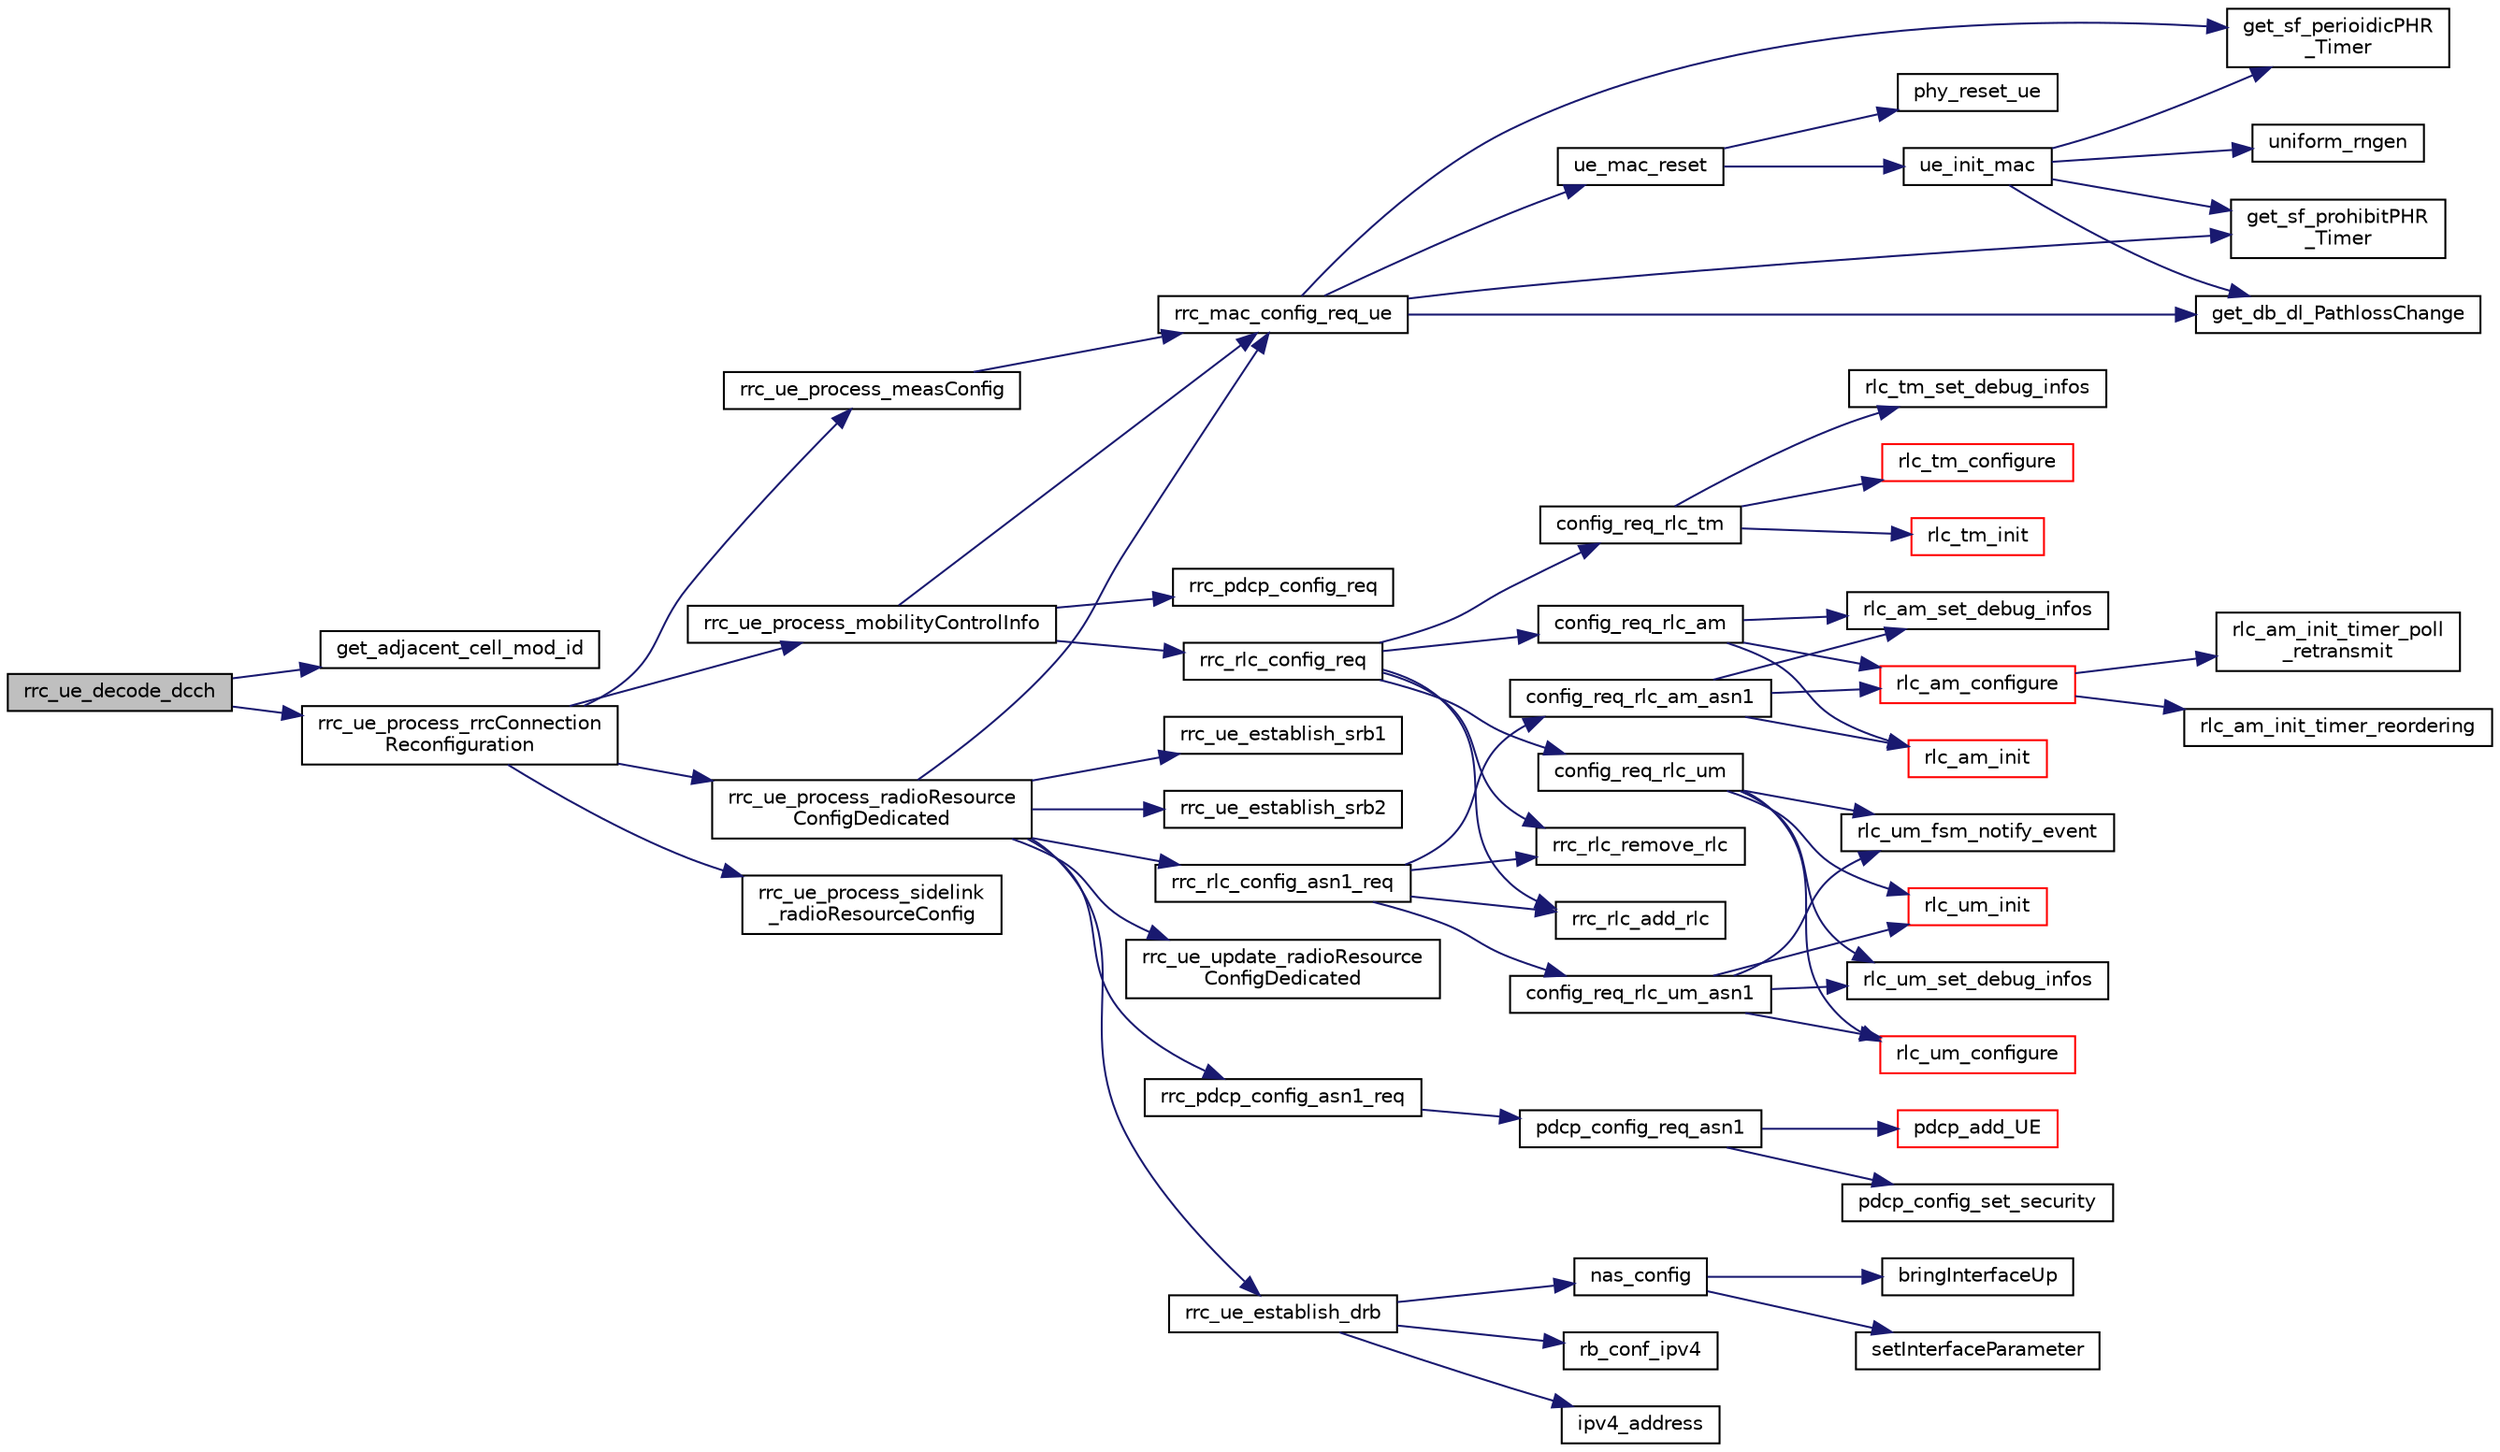 digraph "rrc_ue_decode_dcch"
{
 // LATEX_PDF_SIZE
  edge [fontname="Helvetica",fontsize="10",labelfontname="Helvetica",labelfontsize="10"];
  node [fontname="Helvetica",fontsize="10",shape=record];
  rankdir="LR";
  Node1 [label="rrc_ue_decode_dcch",height=0.2,width=0.4,color="black", fillcolor="grey75", style="filled", fontcolor="black",tooltip="Decodes a DL-DCCH message and invokes appropriate routine to handle the message."];
  Node1 -> Node2 [color="midnightblue",fontsize="10",style="solid",fontname="Helvetica"];
  Node2 [label="get_adjacent_cell_mod_id",height=0.2,width=0.4,color="black", fillcolor="white", style="filled",URL="$asn1__msg_8c.html#ae92d7c2ee6f04017d9fff7f01fcf3eab",tooltip=" "];
  Node1 -> Node3 [color="midnightblue",fontsize="10",style="solid",fontname="Helvetica"];
  Node3 [label="rrc_ue_process_rrcConnection\lReconfiguration",height=0.2,width=0.4,color="black", fillcolor="white", style="filled",URL="$group____rrc.html#ga69b91ce240794d9ff2ea05e081a0cb71",tooltip="process the received rrcConnectionReconfiguration message at UE"];
  Node3 -> Node4 [color="midnightblue",fontsize="10",style="solid",fontname="Helvetica"];
  Node4 [label="rrc_ue_process_measConfig",height=0.2,width=0.4,color="black", fillcolor="white", style="filled",URL="$group____rrc.html#ga999d668c95a4d7f8a43f2b0abfd3428a",tooltip="Process a measConfig Message and configure PHY/MAC."];
  Node4 -> Node5 [color="midnightblue",fontsize="10",style="solid",fontname="Helvetica"];
  Node5 [label="rrc_mac_config_req_ue",height=0.2,width=0.4,color="black", fillcolor="white", style="filled",URL="$group____mac.html#gafe15012710aa9742582216918ff0f028",tooltip="RRC eNB Configuration primitive for PHY/MAC. Allows configuration of PHY/MAC resources based on Syste..."];
  Node5 -> Node6 [color="midnightblue",fontsize="10",style="solid",fontname="Helvetica"];
  Node6 [label="get_db_dl_PathlossChange",height=0.2,width=0.4,color="black", fillcolor="white", style="filled",URL="$group____mac.html#ga764993404bc016bcd9dfebdd10aaaa14",tooltip="get the db form the path loss change configured by the higher layer"];
  Node5 -> Node7 [color="midnightblue",fontsize="10",style="solid",fontname="Helvetica"];
  Node7 [label="get_sf_perioidicPHR\l_Timer",height=0.2,width=0.4,color="black", fillcolor="white", style="filled",URL="$group____mac.html#gad66af9ea051d9714c152c74168103142",tooltip="get the number of subframe form the periodic PHR timer configured by the higher layer"];
  Node5 -> Node8 [color="midnightblue",fontsize="10",style="solid",fontname="Helvetica"];
  Node8 [label="get_sf_prohibitPHR\l_Timer",height=0.2,width=0.4,color="black", fillcolor="white", style="filled",URL="$group____mac.html#ga933ccf9b77944c58de0bfea4db388d95",tooltip="get the number of subframe form the prohibit PHR duration configured by the higher layer"];
  Node5 -> Node9 [color="midnightblue",fontsize="10",style="solid",fontname="Helvetica"];
  Node9 [label="ue_mac_reset",height=0.2,width=0.4,color="black", fillcolor="white", style="filled",URL="$group____mac.html#ga968bf9010590de196f107a6c6f8ed528",tooltip=" "];
  Node9 -> Node10 [color="midnightblue",fontsize="10",style="solid",fontname="Helvetica"];
  Node10 [label="phy_reset_ue",height=0.2,width=0.4,color="black", fillcolor="white", style="filled",URL="$config__ue_8c.html#a0fef1b3a3eb7a3467718f501d2371ea3",tooltip=" "];
  Node9 -> Node11 [color="midnightblue",fontsize="10",style="solid",fontname="Helvetica"];
  Node11 [label="ue_init_mac",height=0.2,width=0.4,color="black", fillcolor="white", style="filled",URL="$group____mac.html#gabdd32b2e7149305840a1af51bf155c50",tooltip=" "];
  Node11 -> Node6 [color="midnightblue",fontsize="10",style="solid",fontname="Helvetica"];
  Node11 -> Node7 [color="midnightblue",fontsize="10",style="solid",fontname="Helvetica"];
  Node11 -> Node8 [color="midnightblue",fontsize="10",style="solid",fontname="Helvetica"];
  Node11 -> Node12 [color="midnightblue",fontsize="10",style="solid",fontname="Helvetica"];
  Node12 [label="uniform_rngen",height=0.2,width=0.4,color="black", fillcolor="white", style="filled",URL="$group____mac.html#ga16686da47f6f375ecce38c22fa05ded7",tooltip=" "];
  Node3 -> Node13 [color="midnightblue",fontsize="10",style="solid",fontname="Helvetica"];
  Node13 [label="rrc_ue_process_mobilityControlInfo",height=0.2,width=0.4,color="black", fillcolor="white", style="filled",URL="$group____rrc.html#ga0d6ee5967ee0dbddb40ec83052365f16",tooltip="Process MobilityControlInfo Message to proceed with handover and configure PHY/MAC."];
  Node13 -> Node5 [color="midnightblue",fontsize="10",style="solid",fontname="Helvetica"];
  Node13 -> Node14 [color="midnightblue",fontsize="10",style="solid",fontname="Helvetica"];
  Node14 [label="rrc_pdcp_config_req",height=0.2,width=0.4,color="black", fillcolor="white", style="filled",URL="$group____pdcp.html#gad2564760b77425466b32c48b31a55657",tooltip=" "];
  Node13 -> Node15 [color="midnightblue",fontsize="10",style="solid",fontname="Helvetica"];
  Node15 [label="rrc_rlc_config_req",height=0.2,width=0.4,color="black", fillcolor="white", style="filled",URL="$group__em.html#ga2f494a81a809addcf8dd3fd74998fd62",tooltip="Function for RRC to configure a Radio Bearer."];
  Node15 -> Node16 [color="midnightblue",fontsize="10",style="solid",fontname="Helvetica"];
  Node16 [label="config_req_rlc_am",height=0.2,width=0.4,color="black", fillcolor="white", style="filled",URL="$group__em.html#gac39c7730fe681090aea4ba28f6e4431c",tooltip=" "];
  Node16 -> Node17 [color="midnightblue",fontsize="10",style="solid",fontname="Helvetica"];
  Node17 [label="rlc_am_configure",height=0.2,width=0.4,color="red", fillcolor="white", style="filled",URL="$group__em.html#gaf3b2cd84a936c90b896acba714d37f76",tooltip="Set RLC AM protocol parameters."];
  Node17 -> Node18 [color="midnightblue",fontsize="10",style="solid",fontname="Helvetica"];
  Node18 [label="rlc_am_init_timer_poll\l_retransmit",height=0.2,width=0.4,color="black", fillcolor="white", style="filled",URL="$group__em.html#gac07157a49820c01e5c4ed978d4655921",tooltip="Initialize the timer Poll-retransmit with RLC AM time-out config parameter."];
  Node17 -> Node19 [color="midnightblue",fontsize="10",style="solid",fontname="Helvetica"];
  Node19 [label="rlc_am_init_timer_reordering",height=0.2,width=0.4,color="black", fillcolor="white", style="filled",URL="$group__em.html#gad51249713b656cd4ff24741477a28695",tooltip="Initialize the timer reordering with RLC AM time-out config parameter."];
  Node16 -> Node21 [color="midnightblue",fontsize="10",style="solid",fontname="Helvetica"];
  Node21 [label="rlc_am_init",height=0.2,width=0.4,color="red", fillcolor="white", style="filled",URL="$group__em.html#ga5d6bf9b1b85f9335929bda3867cde24c",tooltip="Initialize the RLC AM protocol instance, reset variables, allocate buffers, lists,..."];
  Node16 -> Node24 [color="midnightblue",fontsize="10",style="solid",fontname="Helvetica"];
  Node24 [label="rlc_am_set_debug_infos",height=0.2,width=0.4,color="black", fillcolor="white", style="filled",URL="$group__em.html#ga7af095809b3110182b4beebe5c865a6e",tooltip=" "];
  Node15 -> Node25 [color="midnightblue",fontsize="10",style="solid",fontname="Helvetica"];
  Node25 [label="config_req_rlc_tm",height=0.2,width=0.4,color="black", fillcolor="white", style="filled",URL="$group__em.html#gad3eefb3e30ad80e455bae2057ac222a2",tooltip=" "];
  Node25 -> Node26 [color="midnightblue",fontsize="10",style="solid",fontname="Helvetica"];
  Node26 [label="rlc_tm_configure",height=0.2,width=0.4,color="red", fillcolor="white", style="filled",URL="$group__em.html#ga6549984f8a95798b30b05bdb89c2287d",tooltip="Configure RLC TM protocol parameters."];
  Node25 -> Node28 [color="midnightblue",fontsize="10",style="solid",fontname="Helvetica"];
  Node28 [label="rlc_tm_init",height=0.2,width=0.4,color="red", fillcolor="white", style="filled",URL="$group__em.html#ga352e09f8ba5d06b185f329ead794f547",tooltip="Initialize a RLC TM protocol instance, initialize all variables, lists, allocate buffers for making t..."];
  Node25 -> Node31 [color="midnightblue",fontsize="10",style="solid",fontname="Helvetica"];
  Node31 [label="rlc_tm_set_debug_infos",height=0.2,width=0.4,color="black", fillcolor="white", style="filled",URL="$group__em.html#gaabcec755feb3f6cc9785012785102348",tooltip=" "];
  Node15 -> Node32 [color="midnightblue",fontsize="10",style="solid",fontname="Helvetica"];
  Node32 [label="config_req_rlc_um",height=0.2,width=0.4,color="black", fillcolor="white", style="filled",URL="$group__em.html#ga6f506d55f4814fec4b085f72ede99565",tooltip=" "];
  Node32 -> Node33 [color="midnightblue",fontsize="10",style="solid",fontname="Helvetica"];
  Node33 [label="rlc_um_configure",height=0.2,width=0.4,color="red", fillcolor="white", style="filled",URL="$group__em.html#ga600588620219751cec5679ba0e3127cd",tooltip="Configure RLC UM protocol parameters."];
  Node32 -> Node36 [color="midnightblue",fontsize="10",style="solid",fontname="Helvetica"];
  Node36 [label="rlc_um_fsm_notify_event",height=0.2,width=0.4,color="black", fillcolor="white", style="filled",URL="$group__em.html#ga75987c28c1fdfac4f3ba001013a4fc7b",tooltip="Send an event to the RLC UM finite state machine."];
  Node32 -> Node37 [color="midnightblue",fontsize="10",style="solid",fontname="Helvetica"];
  Node37 [label="rlc_um_init",height=0.2,width=0.4,color="red", fillcolor="white", style="filled",URL="$group__em.html#ga7fd7aa9bdcb97d6cb653350e6011e94c",tooltip="Initialize a RLC UM protocol instance, initialize all variables, lists, allocate buffers for making t..."];
  Node32 -> Node38 [color="midnightblue",fontsize="10",style="solid",fontname="Helvetica"];
  Node38 [label="rlc_um_set_debug_infos",height=0.2,width=0.4,color="black", fillcolor="white", style="filled",URL="$group__em.html#gace9032f18521f8b89f56b0d054d7ed65",tooltip=" "];
  Node15 -> Node39 [color="midnightblue",fontsize="10",style="solid",fontname="Helvetica"];
  Node39 [label="rrc_rlc_add_rlc",height=0.2,width=0.4,color="black", fillcolor="white", style="filled",URL="$group__em.html#gaae8324006fc26e060416197b745d82d2",tooltip=" "];
  Node15 -> Node40 [color="midnightblue",fontsize="10",style="solid",fontname="Helvetica"];
  Node40 [label="rrc_rlc_remove_rlc",height=0.2,width=0.4,color="black", fillcolor="white", style="filled",URL="$group__em.html#ga4ddb06375ccc51dd862170704bd96085",tooltip="Remove a RLC protocol instance from a radio bearer."];
  Node3 -> Node41 [color="midnightblue",fontsize="10",style="solid",fontname="Helvetica"];
  Node41 [label="rrc_ue_process_radioResource\lConfigDedicated",height=0.2,width=0.4,color="black", fillcolor="white", style="filled",URL="$group____rrc.html#ga4a34b91b0d2ce41ace5eec79170facd8",tooltip="Process a RadioResourceConfigDedicated Message and configure PHY/MAC."];
  Node41 -> Node5 [color="midnightblue",fontsize="10",style="solid",fontname="Helvetica"];
  Node41 -> Node42 [color="midnightblue",fontsize="10",style="solid",fontname="Helvetica"];
  Node42 [label="rrc_pdcp_config_asn1_req",height=0.2,width=0.4,color="black", fillcolor="white", style="filled",URL="$group____pdcp.html#ga3e65d0ecf9f1939cbefcffa4f3c05d3f",tooltip=" "];
  Node42 -> Node43 [color="midnightblue",fontsize="10",style="solid",fontname="Helvetica"];
  Node43 [label="pdcp_config_req_asn1",height=0.2,width=0.4,color="black", fillcolor="white", style="filled",URL="$pdcp_8c.html#a10a68f41de0b08f250cfc44ed0844d1e",tooltip=" "];
  Node43 -> Node44 [color="midnightblue",fontsize="10",style="solid",fontname="Helvetica"];
  Node44 [label="pdcp_add_UE",height=0.2,width=0.4,color="red", fillcolor="white", style="filled",URL="$group____pdcp.html#ga9301f59627d547303091e69a615606dc",tooltip="Function (for RRC) to add a new UE in PDCP module."];
  Node43 -> Node46 [color="midnightblue",fontsize="10",style="solid",fontname="Helvetica"];
  Node46 [label="pdcp_config_set_security",height=0.2,width=0.4,color="black", fillcolor="white", style="filled",URL="$group____pdcp.html#gab521b1aae92b7b23482ff5a59b02d351",tooltip=" "];
  Node41 -> Node47 [color="midnightblue",fontsize="10",style="solid",fontname="Helvetica"];
  Node47 [label="rrc_rlc_config_asn1_req",height=0.2,width=0.4,color="black", fillcolor="white", style="filled",URL="$group__em.html#ga7b0216172f78c506c62b8284e78abae6",tooltip=" "];
  Node47 -> Node48 [color="midnightblue",fontsize="10",style="solid",fontname="Helvetica"];
  Node48 [label="config_req_rlc_am_asn1",height=0.2,width=0.4,color="black", fillcolor="white", style="filled",URL="$group__em.html#ga17a0977a663faabfec698e2ea771446f",tooltip=" "];
  Node48 -> Node17 [color="midnightblue",fontsize="10",style="solid",fontname="Helvetica"];
  Node48 -> Node21 [color="midnightblue",fontsize="10",style="solid",fontname="Helvetica"];
  Node48 -> Node24 [color="midnightblue",fontsize="10",style="solid",fontname="Helvetica"];
  Node47 -> Node49 [color="midnightblue",fontsize="10",style="solid",fontname="Helvetica"];
  Node49 [label="config_req_rlc_um_asn1",height=0.2,width=0.4,color="black", fillcolor="white", style="filled",URL="$group__em.html#ga349cec326628344a3896ab66accdfeec",tooltip=" "];
  Node49 -> Node33 [color="midnightblue",fontsize="10",style="solid",fontname="Helvetica"];
  Node49 -> Node36 [color="midnightblue",fontsize="10",style="solid",fontname="Helvetica"];
  Node49 -> Node37 [color="midnightblue",fontsize="10",style="solid",fontname="Helvetica"];
  Node49 -> Node38 [color="midnightblue",fontsize="10",style="solid",fontname="Helvetica"];
  Node47 -> Node39 [color="midnightblue",fontsize="10",style="solid",fontname="Helvetica"];
  Node47 -> Node40 [color="midnightblue",fontsize="10",style="solid",fontname="Helvetica"];
  Node41 -> Node50 [color="midnightblue",fontsize="10",style="solid",fontname="Helvetica"];
  Node50 [label="rrc_ue_establish_drb",height=0.2,width=0.4,color="black", fillcolor="white", style="filled",URL="$group____rrc.html#ga9aab6b87aa472761aa8496fde9515bfa",tooltip="Establish a DRB according to DRB_ToAddMod structure."];
  Node50 -> Node51 [color="midnightblue",fontsize="10",style="solid",fontname="Helvetica"];
  Node51 [label="ipv4_address",height=0.2,width=0.4,color="black", fillcolor="white", style="filled",URL="$nas__config_8h.html#ab3395d5cf9f94c424d4a8a340fe30187",tooltip=" "];
  Node50 -> Node52 [color="midnightblue",fontsize="10",style="solid",fontname="Helvetica"];
  Node52 [label="nas_config",height=0.2,width=0.4,color="black", fillcolor="white", style="filled",URL="$nas__config_8c.html#a207b32fb79c4d143d370055cd440f200",tooltip=" "];
  Node52 -> Node53 [color="midnightblue",fontsize="10",style="solid",fontname="Helvetica"];
  Node53 [label="bringInterfaceUp",height=0.2,width=0.4,color="black", fillcolor="white", style="filled",URL="$nas__config_8c.html#a6617f68f80470eca149d875b10175145",tooltip=" "];
  Node52 -> Node54 [color="midnightblue",fontsize="10",style="solid",fontname="Helvetica"];
  Node54 [label="setInterfaceParameter",height=0.2,width=0.4,color="black", fillcolor="white", style="filled",URL="$nas__config_8c.html#aa4fc84d1d882eec687c51ce2ccd49064",tooltip="This function sets an genneric interface parameter (SIOCSIFADDR, SIOCSIFNETMASK, SIOCSIFBRDADDR,..."];
  Node50 -> Node55 [color="midnightblue",fontsize="10",style="solid",fontname="Helvetica"];
  Node55 [label="rb_conf_ipv4",height=0.2,width=0.4,color="black", fillcolor="white", style="filled",URL="$nas__config_8h.html#a01d9c9d2f030abf1914f0c617a3e7203",tooltip=" "];
  Node41 -> Node56 [color="midnightblue",fontsize="10",style="solid",fontname="Helvetica"];
  Node56 [label="rrc_ue_establish_srb1",height=0.2,width=0.4,color="black", fillcolor="white", style="filled",URL="$group____rrc.html#ga68c5ff6c9300dcd908cf93cb312cec31",tooltip="Establish SRB1 based on configuration in SRB_ToAddMod structure. Configures RLC/PDCP accordingly."];
  Node41 -> Node57 [color="midnightblue",fontsize="10",style="solid",fontname="Helvetica"];
  Node57 [label="rrc_ue_establish_srb2",height=0.2,width=0.4,color="black", fillcolor="white", style="filled",URL="$group____rrc.html#ga35f699830085ea0829de0cc9df395c34",tooltip="Establish SRB2 based on configuration in SRB_ToAddMod structure. Configures RLC/PDCP accordingly."];
  Node41 -> Node58 [color="midnightblue",fontsize="10",style="solid",fontname="Helvetica"];
  Node58 [label="rrc_ue_update_radioResource\lConfigDedicated",height=0.2,width=0.4,color="black", fillcolor="white", style="filled",URL="$rrc__UE_8c.html#a2b8f47f01d383f14ec44ed2201da3107",tooltip=" "];
  Node3 -> Node59 [color="midnightblue",fontsize="10",style="solid",fontname="Helvetica"];
  Node59 [label="rrc_ue_process_sidelink\l_radioResourceConfig",height=0.2,width=0.4,color="black", fillcolor="white", style="filled",URL="$group____rrc.html#ga6339808034e15e15c367ea47f2fa7e68",tooltip="Process a RadioResourceConfig and configure PHY/MAC for SL communication/discovery."];
}
